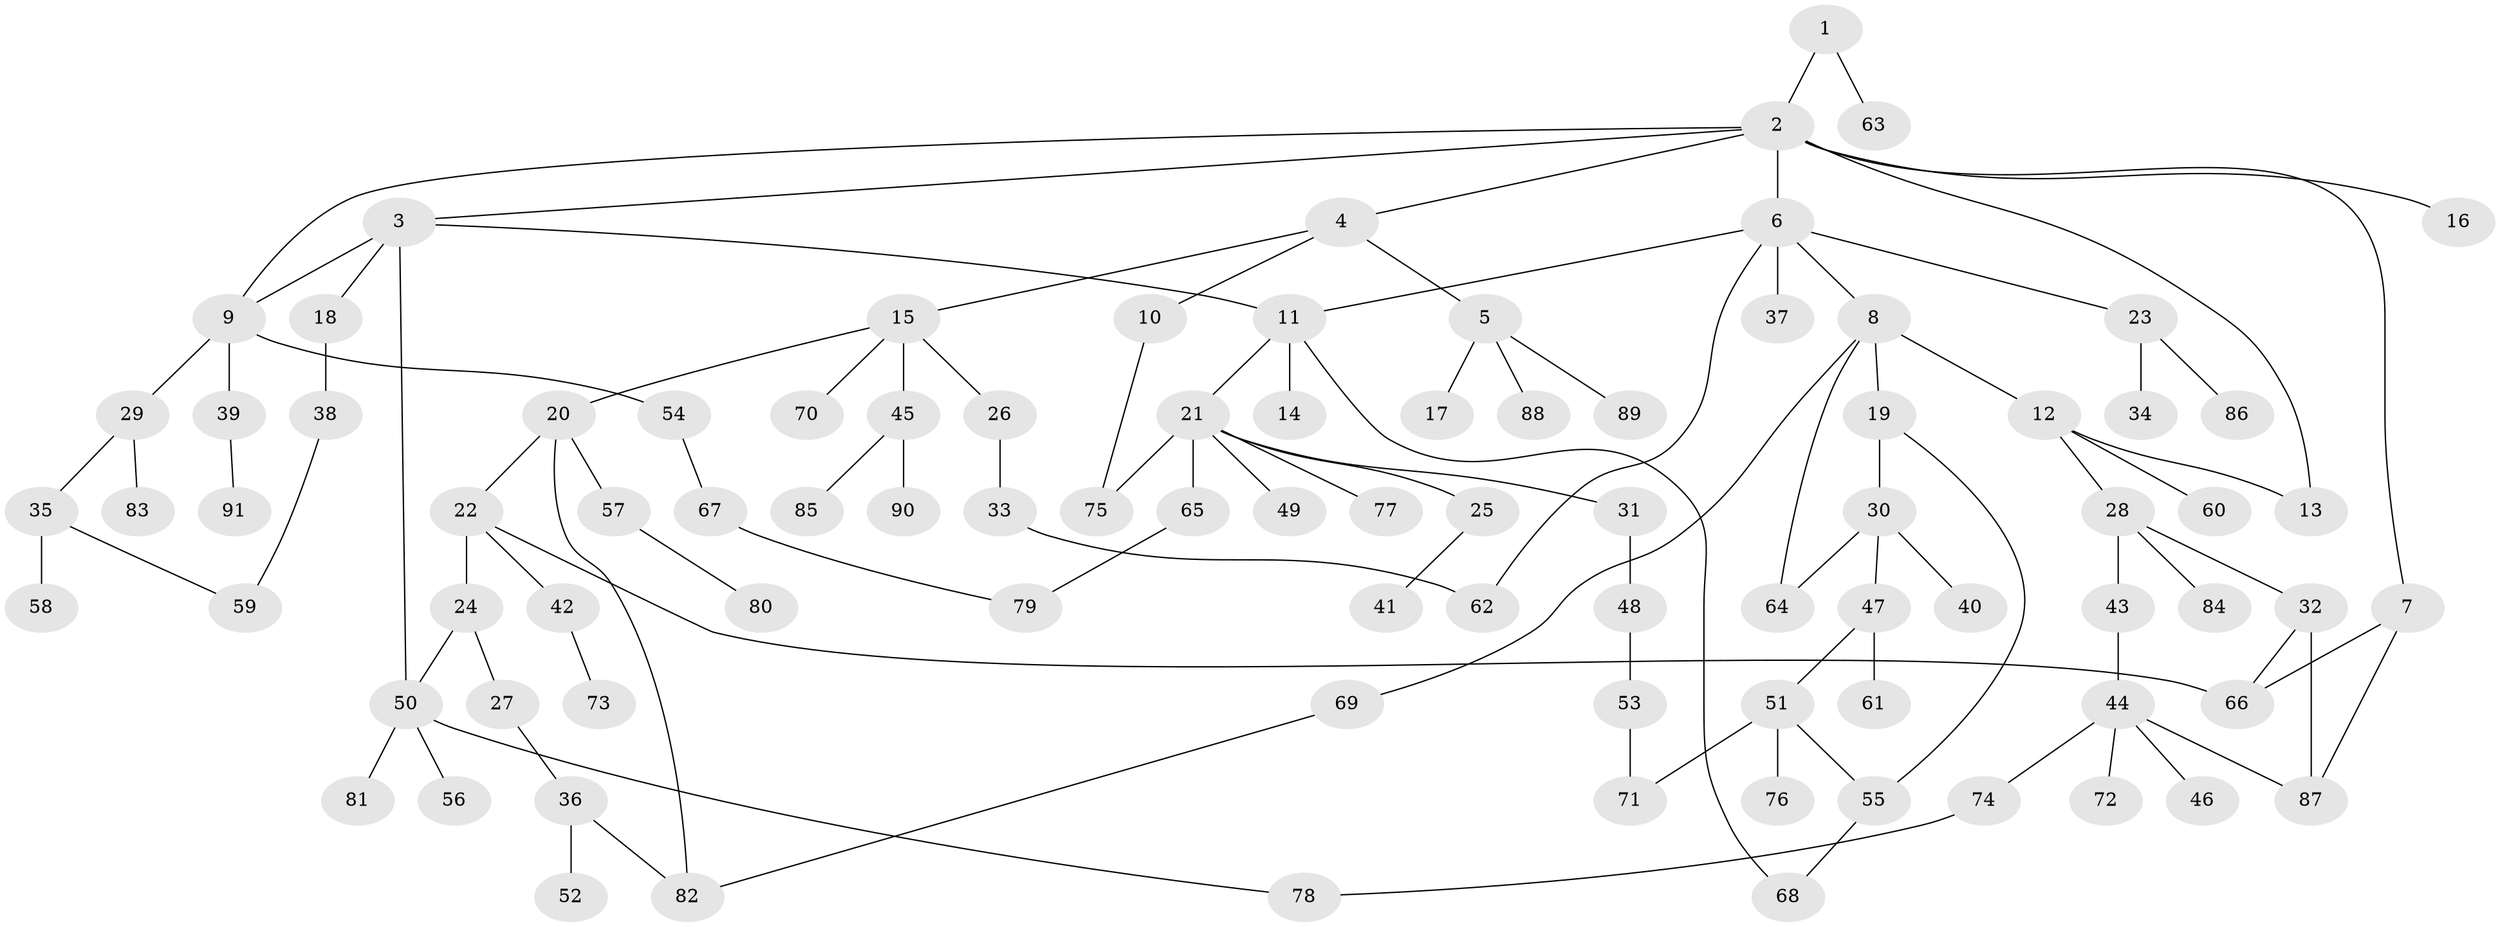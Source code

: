 // coarse degree distribution, {1: 0.38095238095238093, 10: 0.015873015873015872, 6: 0.031746031746031744, 7: 0.047619047619047616, 4: 0.1111111111111111, 2: 0.2698412698412698, 5: 0.031746031746031744, 3: 0.1111111111111111}
// Generated by graph-tools (version 1.1) at 2025/41/03/06/25 10:41:27]
// undirected, 91 vertices, 109 edges
graph export_dot {
graph [start="1"]
  node [color=gray90,style=filled];
  1;
  2;
  3;
  4;
  5;
  6;
  7;
  8;
  9;
  10;
  11;
  12;
  13;
  14;
  15;
  16;
  17;
  18;
  19;
  20;
  21;
  22;
  23;
  24;
  25;
  26;
  27;
  28;
  29;
  30;
  31;
  32;
  33;
  34;
  35;
  36;
  37;
  38;
  39;
  40;
  41;
  42;
  43;
  44;
  45;
  46;
  47;
  48;
  49;
  50;
  51;
  52;
  53;
  54;
  55;
  56;
  57;
  58;
  59;
  60;
  61;
  62;
  63;
  64;
  65;
  66;
  67;
  68;
  69;
  70;
  71;
  72;
  73;
  74;
  75;
  76;
  77;
  78;
  79;
  80;
  81;
  82;
  83;
  84;
  85;
  86;
  87;
  88;
  89;
  90;
  91;
  1 -- 2;
  1 -- 63;
  2 -- 3;
  2 -- 4;
  2 -- 6;
  2 -- 7;
  2 -- 9;
  2 -- 13;
  2 -- 16;
  3 -- 18;
  3 -- 50;
  3 -- 11;
  3 -- 9;
  4 -- 5;
  4 -- 10;
  4 -- 15;
  5 -- 17;
  5 -- 88;
  5 -- 89;
  6 -- 8;
  6 -- 11;
  6 -- 23;
  6 -- 37;
  6 -- 62;
  7 -- 66;
  7 -- 87;
  8 -- 12;
  8 -- 19;
  8 -- 69;
  8 -- 64;
  9 -- 29;
  9 -- 39;
  9 -- 54;
  10 -- 75;
  11 -- 14;
  11 -- 21;
  11 -- 68;
  12 -- 28;
  12 -- 60;
  12 -- 13;
  15 -- 20;
  15 -- 26;
  15 -- 45;
  15 -- 70;
  18 -- 38;
  19 -- 30;
  19 -- 55;
  20 -- 22;
  20 -- 57;
  20 -- 82;
  21 -- 25;
  21 -- 31;
  21 -- 49;
  21 -- 65;
  21 -- 77;
  21 -- 75;
  22 -- 24;
  22 -- 42;
  22 -- 66;
  23 -- 34;
  23 -- 86;
  24 -- 27;
  24 -- 50;
  25 -- 41;
  26 -- 33;
  27 -- 36;
  28 -- 32;
  28 -- 43;
  28 -- 84;
  29 -- 35;
  29 -- 83;
  30 -- 40;
  30 -- 47;
  30 -- 64;
  31 -- 48;
  32 -- 66;
  32 -- 87;
  33 -- 62;
  35 -- 58;
  35 -- 59;
  36 -- 52;
  36 -- 82;
  38 -- 59;
  39 -- 91;
  42 -- 73;
  43 -- 44;
  44 -- 46;
  44 -- 72;
  44 -- 74;
  44 -- 87;
  45 -- 85;
  45 -- 90;
  47 -- 51;
  47 -- 61;
  48 -- 53;
  50 -- 56;
  50 -- 78;
  50 -- 81;
  51 -- 76;
  51 -- 55;
  51 -- 71;
  53 -- 71;
  54 -- 67;
  55 -- 68;
  57 -- 80;
  65 -- 79;
  67 -- 79;
  69 -- 82;
  74 -- 78;
}
